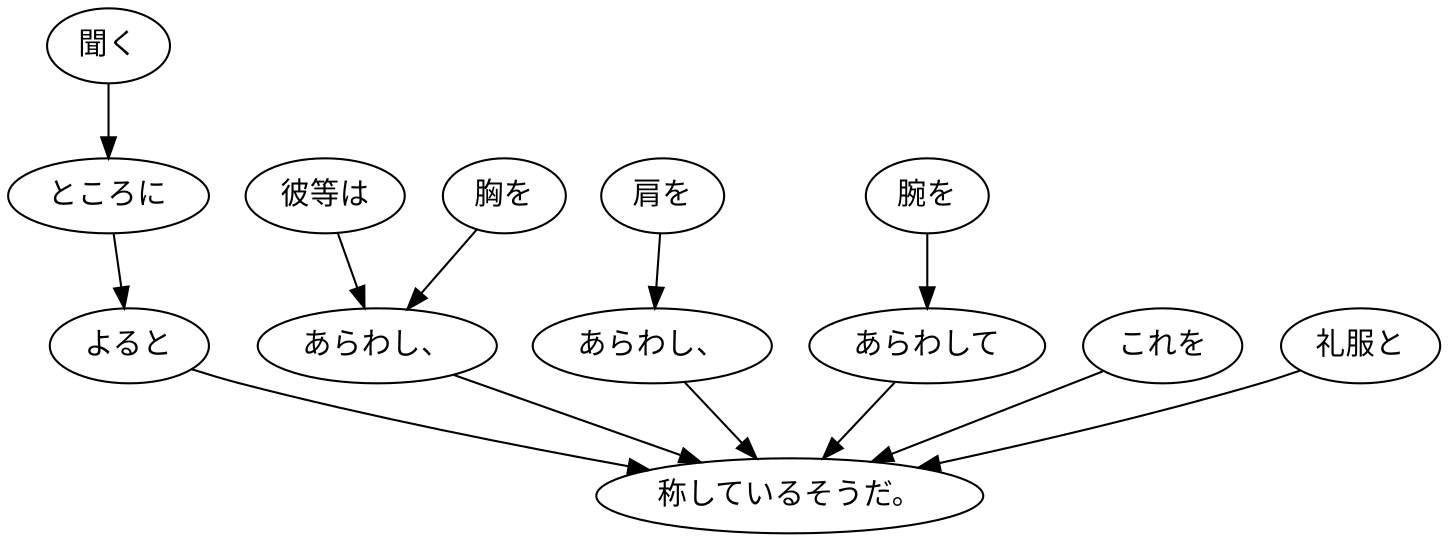 digraph graph4282 {
	node0 [label="聞く"];
	node1 [label="ところに"];
	node2 [label="よると"];
	node3 [label="彼等は"];
	node4 [label="胸を"];
	node5 [label="あらわし、"];
	node6 [label="肩を"];
	node7 [label="あらわし、"];
	node8 [label="腕を"];
	node9 [label="あらわして"];
	node10 [label="これを"];
	node11 [label="礼服と"];
	node12 [label="称しているそうだ。"];
	node0 -> node1;
	node1 -> node2;
	node2 -> node12;
	node3 -> node5;
	node4 -> node5;
	node5 -> node12;
	node6 -> node7;
	node7 -> node12;
	node8 -> node9;
	node9 -> node12;
	node10 -> node12;
	node11 -> node12;
}
